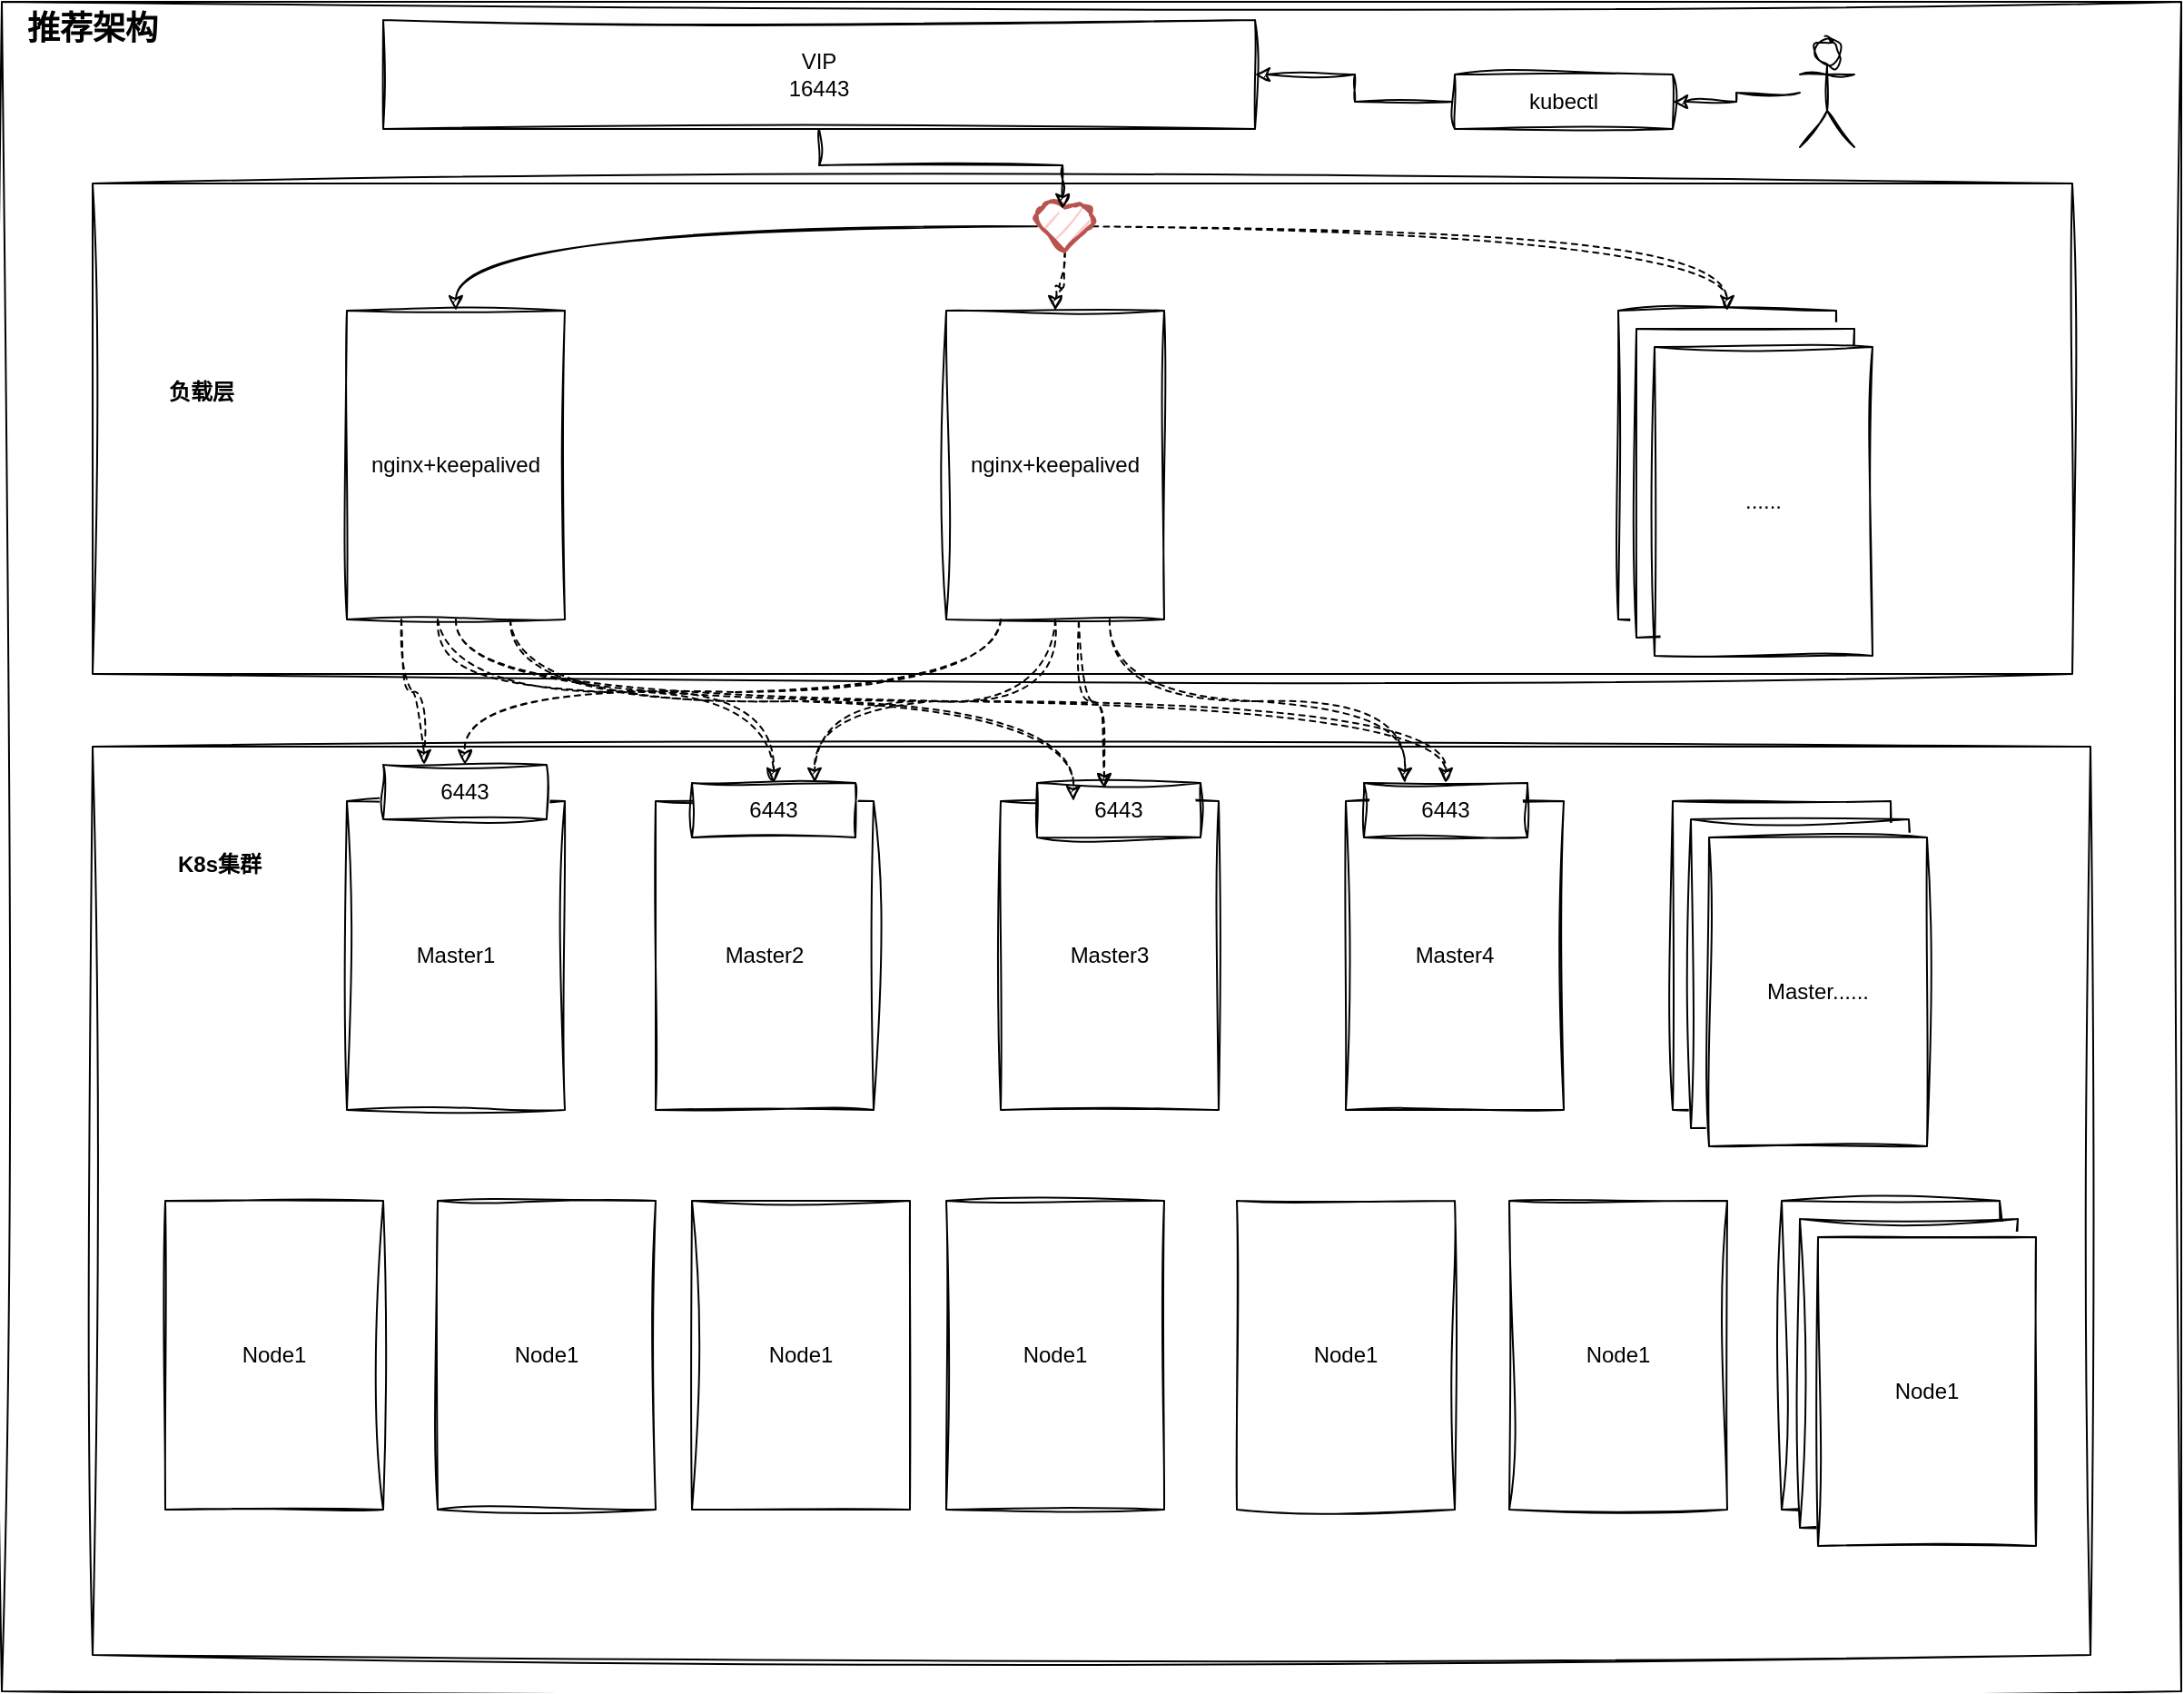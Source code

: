 <mxfile version="24.7.5">
  <diagram name="第 1 页" id="-oXNje81ZLOxLUdFJSir">
    <mxGraphModel dx="2691" dy="2627" grid="1" gridSize="10" guides="0" tooltips="1" connect="1" arrows="1" fold="1" page="1" pageScale="1" pageWidth="827" pageHeight="1169" math="0" shadow="0">
      <root>
        <mxCell id="0" />
        <mxCell id="1" parent="0" />
        <mxCell id="rIM0MVLxEejWB8xpZyLr-70" value="" style="rounded=0;whiteSpace=wrap;html=1;shadow=0;sketch=1;curveFitting=1;jiggle=2;" vertex="1" parent="1">
          <mxGeometry x="-110" y="-10" width="1200" height="930" as="geometry" />
        </mxCell>
        <mxCell id="rIM0MVLxEejWB8xpZyLr-72" value="&lt;span style=&quot;font-size: 18px;&quot;&gt;&lt;b&gt;推荐架构&lt;/b&gt;&lt;/span&gt;" style="text;html=1;align=center;verticalAlign=middle;whiteSpace=wrap;rounded=0;shadow=0;sketch=1;curveFitting=1;jiggle=2;" vertex="1" parent="1">
          <mxGeometry x="-100" y="-10" width="80" height="30" as="geometry" />
        </mxCell>
        <mxCell id="rIM0MVLxEejWB8xpZyLr-111" value="VIP&lt;div&gt;16443&lt;/div&gt;" style="rounded=0;whiteSpace=wrap;html=1;shadow=0;sketch=1;curveFitting=1;jiggle=2;" vertex="1" parent="1">
          <mxGeometry x="100" width="480" height="60" as="geometry" />
        </mxCell>
        <mxCell id="rIM0MVLxEejWB8xpZyLr-119" value="" style="rounded=0;whiteSpace=wrap;html=1;shadow=0;sketch=1;curveFitting=1;jiggle=2;" vertex="1" parent="1">
          <mxGeometry x="-60" y="90" width="1090" height="270" as="geometry" />
        </mxCell>
        <mxCell id="rIM0MVLxEejWB8xpZyLr-112" value="nginx+keepalived" style="rounded=0;whiteSpace=wrap;html=1;shadow=0;sketch=1;curveFitting=1;jiggle=2;" vertex="1" parent="1">
          <mxGeometry x="80" y="160" width="120" height="170" as="geometry" />
        </mxCell>
        <mxCell id="rIM0MVLxEejWB8xpZyLr-113" value="nginx+keepalived" style="rounded=0;whiteSpace=wrap;html=1;shadow=0;sketch=1;curveFitting=1;jiggle=2;" vertex="1" parent="1">
          <mxGeometry x="410" y="160" width="120" height="170" as="geometry" />
        </mxCell>
        <mxCell id="rIM0MVLxEejWB8xpZyLr-114" value="......" style="rounded=0;whiteSpace=wrap;html=1;shadow=0;sketch=1;curveFitting=1;jiggle=2;" vertex="1" parent="1">
          <mxGeometry x="780" y="160" width="120" height="170" as="geometry" />
        </mxCell>
        <mxCell id="rIM0MVLxEejWB8xpZyLr-120" value="&lt;b&gt;负载层&lt;/b&gt;" style="text;html=1;align=center;verticalAlign=middle;whiteSpace=wrap;rounded=0;shadow=0;sketch=1;curveFitting=1;jiggle=2;" vertex="1" parent="1">
          <mxGeometry x="-30" y="190" width="60" height="30" as="geometry" />
        </mxCell>
        <mxCell id="rIM0MVLxEejWB8xpZyLr-121" value="" style="rounded=0;whiteSpace=wrap;html=1;shadow=0;sketch=1;curveFitting=1;jiggle=2;" vertex="1" parent="1">
          <mxGeometry x="-60" y="400" width="1100" height="500" as="geometry" />
        </mxCell>
        <mxCell id="rIM0MVLxEejWB8xpZyLr-122" value="&lt;b&gt;K8s集群&lt;/b&gt;" style="text;html=1;align=center;verticalAlign=middle;whiteSpace=wrap;rounded=0;shadow=0;sketch=1;curveFitting=1;jiggle=2;" vertex="1" parent="1">
          <mxGeometry x="-20" y="450" width="60" height="30" as="geometry" />
        </mxCell>
        <mxCell id="rIM0MVLxEejWB8xpZyLr-123" value="Master1" style="rounded=0;whiteSpace=wrap;html=1;shadow=0;sketch=1;curveFitting=1;jiggle=2;" vertex="1" parent="1">
          <mxGeometry x="80" y="430" width="120" height="170" as="geometry" />
        </mxCell>
        <mxCell id="rIM0MVLxEejWB8xpZyLr-124" value="Master2" style="rounded=0;whiteSpace=wrap;html=1;shadow=0;sketch=1;curveFitting=1;jiggle=2;" vertex="1" parent="1">
          <mxGeometry x="250" y="430" width="120" height="170" as="geometry" />
        </mxCell>
        <mxCell id="rIM0MVLxEejWB8xpZyLr-125" value="Master3" style="rounded=0;whiteSpace=wrap;html=1;shadow=0;sketch=1;curveFitting=1;jiggle=2;" vertex="1" parent="1">
          <mxGeometry x="440" y="430" width="120" height="170" as="geometry" />
        </mxCell>
        <mxCell id="rIM0MVLxEejWB8xpZyLr-126" value="Master4" style="rounded=0;whiteSpace=wrap;html=1;shadow=0;sketch=1;curveFitting=1;jiggle=2;" vertex="1" parent="1">
          <mxGeometry x="630" y="430" width="120" height="170" as="geometry" />
        </mxCell>
        <mxCell id="rIM0MVLxEejWB8xpZyLr-127" value="Master......" style="rounded=0;whiteSpace=wrap;html=1;shadow=0;sketch=1;curveFitting=1;jiggle=2;" vertex="1" parent="1">
          <mxGeometry x="810" y="430" width="120" height="170" as="geometry" />
        </mxCell>
        <mxCell id="rIM0MVLxEejWB8xpZyLr-129" value="Node1" style="rounded=0;whiteSpace=wrap;html=1;shadow=0;sketch=1;curveFitting=1;jiggle=2;" vertex="1" parent="1">
          <mxGeometry x="-20" y="650" width="120" height="170" as="geometry" />
        </mxCell>
        <mxCell id="rIM0MVLxEejWB8xpZyLr-130" value="Node1" style="rounded=0;whiteSpace=wrap;html=1;shadow=0;sketch=1;curveFitting=1;jiggle=2;" vertex="1" parent="1">
          <mxGeometry x="720" y="650" width="120" height="170" as="geometry" />
        </mxCell>
        <mxCell id="rIM0MVLxEejWB8xpZyLr-131" value="Node1" style="rounded=0;whiteSpace=wrap;html=1;shadow=0;sketch=1;curveFitting=1;jiggle=2;" vertex="1" parent="1">
          <mxGeometry x="410" y="650" width="120" height="170" as="geometry" />
        </mxCell>
        <mxCell id="rIM0MVLxEejWB8xpZyLr-132" value="Node1" style="rounded=0;whiteSpace=wrap;html=1;shadow=0;sketch=1;curveFitting=1;jiggle=2;" vertex="1" parent="1">
          <mxGeometry x="570" y="650" width="120" height="170" as="geometry" />
        </mxCell>
        <mxCell id="rIM0MVLxEejWB8xpZyLr-133" value="Node1" style="rounded=0;whiteSpace=wrap;html=1;shadow=0;sketch=1;curveFitting=1;jiggle=2;" vertex="1" parent="1">
          <mxGeometry x="870" y="650" width="120" height="170" as="geometry" />
        </mxCell>
        <mxCell id="rIM0MVLxEejWB8xpZyLr-134" value="Master......" style="rounded=0;whiteSpace=wrap;html=1;shadow=0;sketch=1;curveFitting=1;jiggle=2;" vertex="1" parent="1">
          <mxGeometry x="820" y="440" width="120" height="170" as="geometry" />
        </mxCell>
        <mxCell id="rIM0MVLxEejWB8xpZyLr-135" value="Master......" style="rounded=0;whiteSpace=wrap;html=1;shadow=0;sketch=1;curveFitting=1;jiggle=2;" vertex="1" parent="1">
          <mxGeometry x="830" y="450" width="120" height="170" as="geometry" />
        </mxCell>
        <mxCell id="rIM0MVLxEejWB8xpZyLr-137" value="......" style="rounded=0;whiteSpace=wrap;html=1;shadow=0;sketch=1;curveFitting=1;jiggle=2;" vertex="1" parent="1">
          <mxGeometry x="790" y="170" width="120" height="170" as="geometry" />
        </mxCell>
        <mxCell id="rIM0MVLxEejWB8xpZyLr-138" value="......" style="rounded=0;whiteSpace=wrap;html=1;shadow=0;sketch=1;curveFitting=1;jiggle=2;" vertex="1" parent="1">
          <mxGeometry x="800" y="180" width="120" height="170" as="geometry" />
        </mxCell>
        <mxCell id="rIM0MVLxEejWB8xpZyLr-139" value="Node1" style="rounded=0;whiteSpace=wrap;html=1;shadow=0;sketch=1;curveFitting=1;jiggle=2;" vertex="1" parent="1">
          <mxGeometry x="270" y="650" width="120" height="170" as="geometry" />
        </mxCell>
        <mxCell id="rIM0MVLxEejWB8xpZyLr-140" value="Node1" style="rounded=0;whiteSpace=wrap;html=1;shadow=0;sketch=1;curveFitting=1;jiggle=2;" vertex="1" parent="1">
          <mxGeometry x="130" y="650" width="120" height="170" as="geometry" />
        </mxCell>
        <mxCell id="rIM0MVLxEejWB8xpZyLr-141" value="Node1" style="rounded=0;whiteSpace=wrap;html=1;shadow=0;sketch=1;curveFitting=1;jiggle=2;" vertex="1" parent="1">
          <mxGeometry x="880" y="660" width="120" height="170" as="geometry" />
        </mxCell>
        <mxCell id="rIM0MVLxEejWB8xpZyLr-142" value="Node1" style="rounded=0;whiteSpace=wrap;html=1;shadow=0;sketch=1;curveFitting=1;jiggle=2;" vertex="1" parent="1">
          <mxGeometry x="890" y="670" width="120" height="170" as="geometry" />
        </mxCell>
        <mxCell id="rIM0MVLxEejWB8xpZyLr-144" value="6443" style="rounded=0;whiteSpace=wrap;html=1;shadow=0;sketch=1;curveFitting=1;jiggle=2;" vertex="1" parent="1">
          <mxGeometry x="100" y="410" width="90" height="30" as="geometry" />
        </mxCell>
        <mxCell id="rIM0MVLxEejWB8xpZyLr-145" value="6443" style="rounded=0;whiteSpace=wrap;html=1;shadow=0;sketch=1;curveFitting=1;jiggle=2;" vertex="1" parent="1">
          <mxGeometry x="270" y="420" width="90" height="30" as="geometry" />
        </mxCell>
        <mxCell id="rIM0MVLxEejWB8xpZyLr-146" value="6443" style="rounded=0;whiteSpace=wrap;html=1;shadow=0;sketch=1;curveFitting=1;jiggle=2;" vertex="1" parent="1">
          <mxGeometry x="460" y="420" width="90" height="30" as="geometry" />
        </mxCell>
        <mxCell id="rIM0MVLxEejWB8xpZyLr-148" value="6443" style="rounded=0;whiteSpace=wrap;html=1;shadow=0;sketch=1;curveFitting=1;jiggle=2;" vertex="1" parent="1">
          <mxGeometry x="640" y="420" width="90" height="30" as="geometry" />
        </mxCell>
        <mxCell id="rIM0MVLxEejWB8xpZyLr-151" style="edgeStyle=orthogonalEdgeStyle;rounded=0;orthogonalLoop=1;jettySize=auto;html=1;exitX=0.75;exitY=1;exitDx=0;exitDy=0;entryX=0.222;entryY=0.333;entryDx=0;entryDy=0;entryPerimeter=0;curved=1;dashed=1;shadow=0;sketch=1;curveFitting=1;jiggle=2;" edge="1" parent="1" source="rIM0MVLxEejWB8xpZyLr-112" target="rIM0MVLxEejWB8xpZyLr-146">
          <mxGeometry relative="1" as="geometry" />
        </mxCell>
        <mxCell id="rIM0MVLxEejWB8xpZyLr-152" style="edgeStyle=orthogonalEdgeStyle;rounded=0;orthogonalLoop=1;jettySize=auto;html=1;exitX=0.5;exitY=1;exitDx=0;exitDy=0;entryX=0.5;entryY=0;entryDx=0;entryDy=0;curved=1;dashed=1;shadow=0;sketch=1;curveFitting=1;jiggle=2;" edge="1" parent="1" source="rIM0MVLxEejWB8xpZyLr-112" target="rIM0MVLxEejWB8xpZyLr-148">
          <mxGeometry relative="1" as="geometry" />
        </mxCell>
        <mxCell id="rIM0MVLxEejWB8xpZyLr-150" style="edgeStyle=orthogonalEdgeStyle;rounded=0;orthogonalLoop=1;jettySize=auto;html=1;entryX=0.5;entryY=0;entryDx=0;entryDy=0;curved=1;dashed=1;shadow=0;sketch=1;curveFitting=1;jiggle=2;" edge="1" parent="1" source="rIM0MVLxEejWB8xpZyLr-112" target="rIM0MVLxEejWB8xpZyLr-145">
          <mxGeometry relative="1" as="geometry">
            <Array as="points">
              <mxPoint x="130" y="370" />
              <mxPoint x="315" y="370" />
            </Array>
          </mxGeometry>
        </mxCell>
        <mxCell id="rIM0MVLxEejWB8xpZyLr-149" style="edgeStyle=orthogonalEdgeStyle;rounded=0;orthogonalLoop=1;jettySize=auto;html=1;exitX=0.25;exitY=1;exitDx=0;exitDy=0;entryX=0.25;entryY=0;entryDx=0;entryDy=0;curved=1;dashed=1;shadow=0;sketch=1;curveFitting=1;jiggle=2;" edge="1" parent="1" source="rIM0MVLxEejWB8xpZyLr-112" target="rIM0MVLxEejWB8xpZyLr-144">
          <mxGeometry relative="1" as="geometry" />
        </mxCell>
        <mxCell id="rIM0MVLxEejWB8xpZyLr-153" style="edgeStyle=orthogonalEdgeStyle;rounded=0;orthogonalLoop=1;jettySize=auto;html=1;exitX=0.25;exitY=1;exitDx=0;exitDy=0;dashed=1;curved=1;shadow=0;sketch=1;curveFitting=1;jiggle=2;" edge="1" parent="1" source="rIM0MVLxEejWB8xpZyLr-113" target="rIM0MVLxEejWB8xpZyLr-144">
          <mxGeometry relative="1" as="geometry" />
        </mxCell>
        <mxCell id="rIM0MVLxEejWB8xpZyLr-154" style="edgeStyle=orthogonalEdgeStyle;rounded=0;orthogonalLoop=1;jettySize=auto;html=1;exitX=0.5;exitY=1;exitDx=0;exitDy=0;entryX=0.75;entryY=0;entryDx=0;entryDy=0;dashed=1;curved=1;shadow=0;sketch=1;curveFitting=1;jiggle=2;" edge="1" parent="1" source="rIM0MVLxEejWB8xpZyLr-113" target="rIM0MVLxEejWB8xpZyLr-145">
          <mxGeometry relative="1" as="geometry" />
        </mxCell>
        <mxCell id="rIM0MVLxEejWB8xpZyLr-156" style="edgeStyle=orthogonalEdgeStyle;rounded=0;orthogonalLoop=1;jettySize=auto;html=1;exitX=0.75;exitY=1;exitDx=0;exitDy=0;entryX=0.25;entryY=0;entryDx=0;entryDy=0;dashed=1;curved=1;shadow=0;sketch=1;curveFitting=1;jiggle=2;" edge="1" parent="1" source="rIM0MVLxEejWB8xpZyLr-113" target="rIM0MVLxEejWB8xpZyLr-148">
          <mxGeometry relative="1" as="geometry" />
        </mxCell>
        <mxCell id="rIM0MVLxEejWB8xpZyLr-155" style="edgeStyle=orthogonalEdgeStyle;rounded=0;orthogonalLoop=1;jettySize=auto;html=1;exitX=0.608;exitY=1.006;exitDx=0;exitDy=0;entryX=0.411;entryY=0.1;entryDx=0;entryDy=0;entryPerimeter=0;exitPerimeter=0;dashed=1;curved=1;shadow=0;sketch=1;curveFitting=1;jiggle=2;" edge="1" parent="1" source="rIM0MVLxEejWB8xpZyLr-113" target="rIM0MVLxEejWB8xpZyLr-146">
          <mxGeometry relative="1" as="geometry" />
        </mxCell>
        <mxCell id="rIM0MVLxEejWB8xpZyLr-163" style="edgeStyle=orthogonalEdgeStyle;rounded=0;orthogonalLoop=1;jettySize=auto;html=1;curved=1;shadow=0;sketch=1;curveFitting=1;jiggle=2;" edge="1" parent="1" source="rIM0MVLxEejWB8xpZyLr-157" target="rIM0MVLxEejWB8xpZyLr-112">
          <mxGeometry relative="1" as="geometry" />
        </mxCell>
        <mxCell id="rIM0MVLxEejWB8xpZyLr-164" style="edgeStyle=orthogonalEdgeStyle;rounded=0;orthogonalLoop=1;jettySize=auto;html=1;entryX=0.5;entryY=0;entryDx=0;entryDy=0;curved=1;dashed=1;shadow=0;sketch=1;curveFitting=1;jiggle=2;" edge="1" parent="1" source="rIM0MVLxEejWB8xpZyLr-157" target="rIM0MVLxEejWB8xpZyLr-114">
          <mxGeometry relative="1" as="geometry" />
        </mxCell>
        <mxCell id="rIM0MVLxEejWB8xpZyLr-165" style="edgeStyle=orthogonalEdgeStyle;rounded=0;orthogonalLoop=1;jettySize=auto;html=1;curved=1;dashed=1;shadow=0;sketch=1;curveFitting=1;jiggle=2;" edge="1" parent="1" source="rIM0MVLxEejWB8xpZyLr-157" target="rIM0MVLxEejWB8xpZyLr-113">
          <mxGeometry relative="1" as="geometry" />
        </mxCell>
        <mxCell id="rIM0MVLxEejWB8xpZyLr-157" value="" style="html=1;verticalLabelPosition=bottom;align=center;labelBackgroundColor=#ffffff;verticalAlign=top;strokeWidth=2;strokeColor=#b85450;shadow=0;dashed=0;shape=mxgraph.ios7.icons.heart;fillColor=#f8cecc;sketch=1;curveFitting=1;jiggle=2;" vertex="1" parent="1">
          <mxGeometry x="460" y="100" width="30.6" height="27.3" as="geometry" />
        </mxCell>
        <mxCell id="rIM0MVLxEejWB8xpZyLr-162" style="edgeStyle=orthogonalEdgeStyle;rounded=0;orthogonalLoop=1;jettySize=auto;html=1;entryX=0.458;entryY=0.147;entryDx=0;entryDy=0;entryPerimeter=0;shadow=0;sketch=1;curveFitting=1;jiggle=2;" edge="1" parent="1" source="rIM0MVLxEejWB8xpZyLr-111" target="rIM0MVLxEejWB8xpZyLr-157">
          <mxGeometry relative="1" as="geometry" />
        </mxCell>
        <mxCell id="rIM0MVLxEejWB8xpZyLr-168" style="edgeStyle=orthogonalEdgeStyle;rounded=0;orthogonalLoop=1;jettySize=auto;html=1;shadow=0;sketch=1;curveFitting=1;jiggle=2;" edge="1" parent="1" source="rIM0MVLxEejWB8xpZyLr-166" target="rIM0MVLxEejWB8xpZyLr-167">
          <mxGeometry relative="1" as="geometry" />
        </mxCell>
        <mxCell id="rIM0MVLxEejWB8xpZyLr-166" value="" style="shape=umlActor;verticalLabelPosition=bottom;verticalAlign=top;html=1;outlineConnect=0;shadow=0;sketch=1;curveFitting=1;jiggle=2;" vertex="1" parent="1">
          <mxGeometry x="880" y="10" width="30" height="60" as="geometry" />
        </mxCell>
        <mxCell id="rIM0MVLxEejWB8xpZyLr-169" style="edgeStyle=orthogonalEdgeStyle;rounded=0;orthogonalLoop=1;jettySize=auto;html=1;entryX=1;entryY=0.5;entryDx=0;entryDy=0;shadow=0;sketch=1;curveFitting=1;jiggle=2;" edge="1" parent="1" source="rIM0MVLxEejWB8xpZyLr-167" target="rIM0MVLxEejWB8xpZyLr-111">
          <mxGeometry relative="1" as="geometry" />
        </mxCell>
        <mxCell id="rIM0MVLxEejWB8xpZyLr-167" value="kubectl" style="rounded=0;whiteSpace=wrap;html=1;shadow=0;sketch=1;curveFitting=1;jiggle=2;" vertex="1" parent="1">
          <mxGeometry x="690" y="30" width="120" height="30" as="geometry" />
        </mxCell>
      </root>
    </mxGraphModel>
  </diagram>
</mxfile>
